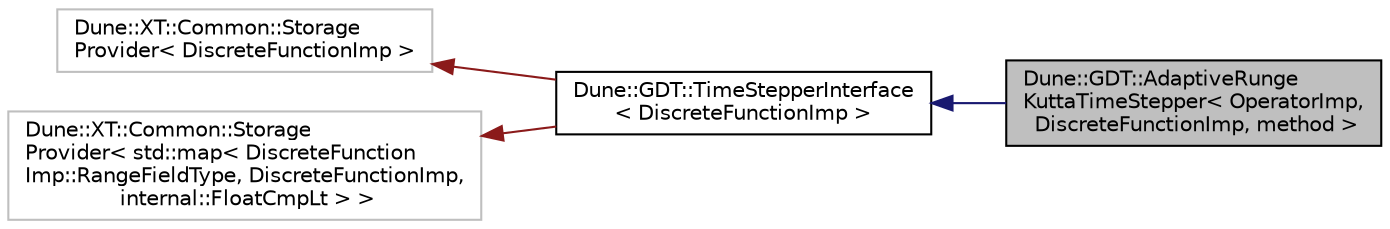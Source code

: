 digraph "Dune::GDT::AdaptiveRungeKuttaTimeStepper&lt; OperatorImp, DiscreteFunctionImp, method &gt;"
{
  edge [fontname="Helvetica",fontsize="10",labelfontname="Helvetica",labelfontsize="10"];
  node [fontname="Helvetica",fontsize="10",shape=record];
  rankdir="LR";
  Node0 [label="Dune::GDT::AdaptiveRunge\lKuttaTimeStepper\< OperatorImp,\l DiscreteFunctionImp, method \>",height=0.2,width=0.4,color="black", fillcolor="grey75", style="filled", fontcolor="black"];
  Node1 -> Node0 [dir="back",color="midnightblue",fontsize="10",style="solid",fontname="Helvetica"];
  Node1 [label="Dune::GDT::TimeStepperInterface\l\< DiscreteFunctionImp \>",height=0.2,width=0.4,color="black", fillcolor="white", style="filled",URL="$a03068.html"];
  Node2 -> Node1 [dir="back",color="firebrick4",fontsize="10",style="solid",fontname="Helvetica"];
  Node2 [label="Dune::XT::Common::Storage\lProvider\< DiscreteFunctionImp \>",height=0.2,width=0.4,color="grey75", fillcolor="white", style="filled"];
  Node3 -> Node1 [dir="back",color="firebrick4",fontsize="10",style="solid",fontname="Helvetica"];
  Node3 [label="Dune::XT::Common::Storage\lProvider\< std::map\< DiscreteFunction\lImp::RangeFieldType, DiscreteFunctionImp,\l internal::FloatCmpLt \> \>",height=0.2,width=0.4,color="grey75", fillcolor="white", style="filled"];
}
